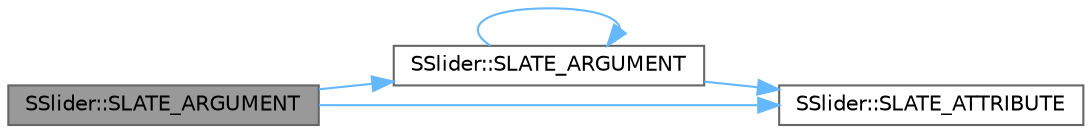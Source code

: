 digraph "SSlider::SLATE_ARGUMENT"
{
 // INTERACTIVE_SVG=YES
 // LATEX_PDF_SIZE
  bgcolor="transparent";
  edge [fontname=Helvetica,fontsize=10,labelfontname=Helvetica,labelfontsize=10];
  node [fontname=Helvetica,fontsize=10,shape=box,height=0.2,width=0.4];
  rankdir="LR";
  Node1 [id="Node000001",label="SSlider::SLATE_ARGUMENT",height=0.2,width=0.4,color="gray40", fillcolor="grey60", style="filled", fontcolor="black",tooltip="The slider's orientation."];
  Node1 -> Node2 [id="edge1_Node000001_Node000002",color="steelblue1",style="solid",tooltip=" "];
  Node2 [id="Node000002",label="SSlider::SLATE_ARGUMENT",height=0.2,width=0.4,color="grey40", fillcolor="white", style="filled",URL="$d7/db0/classSSlider.html#a05eac3034439886f32c6063dccedd96d",tooltip="Sets whether we have to lock input to change the slider value."];
  Node2 -> Node2 [id="edge2_Node000002_Node000002",color="steelblue1",style="solid",tooltip=" "];
  Node2 -> Node3 [id="edge3_Node000002_Node000003",color="steelblue1",style="solid",tooltip=" "];
  Node3 [id="Node000003",label="SSlider::SLATE_ATTRIBUTE",height=0.2,width=0.4,color="grey40", fillcolor="white", style="filled",URL="$d7/db0/classSSlider.html#a2462f74d1091cd8b8e936e98c2989999",tooltip="Whether the slidable area should be indented to fit the handle."];
  Node1 -> Node3 [id="edge4_Node000001_Node000003",color="steelblue1",style="solid",tooltip=" "];
}
